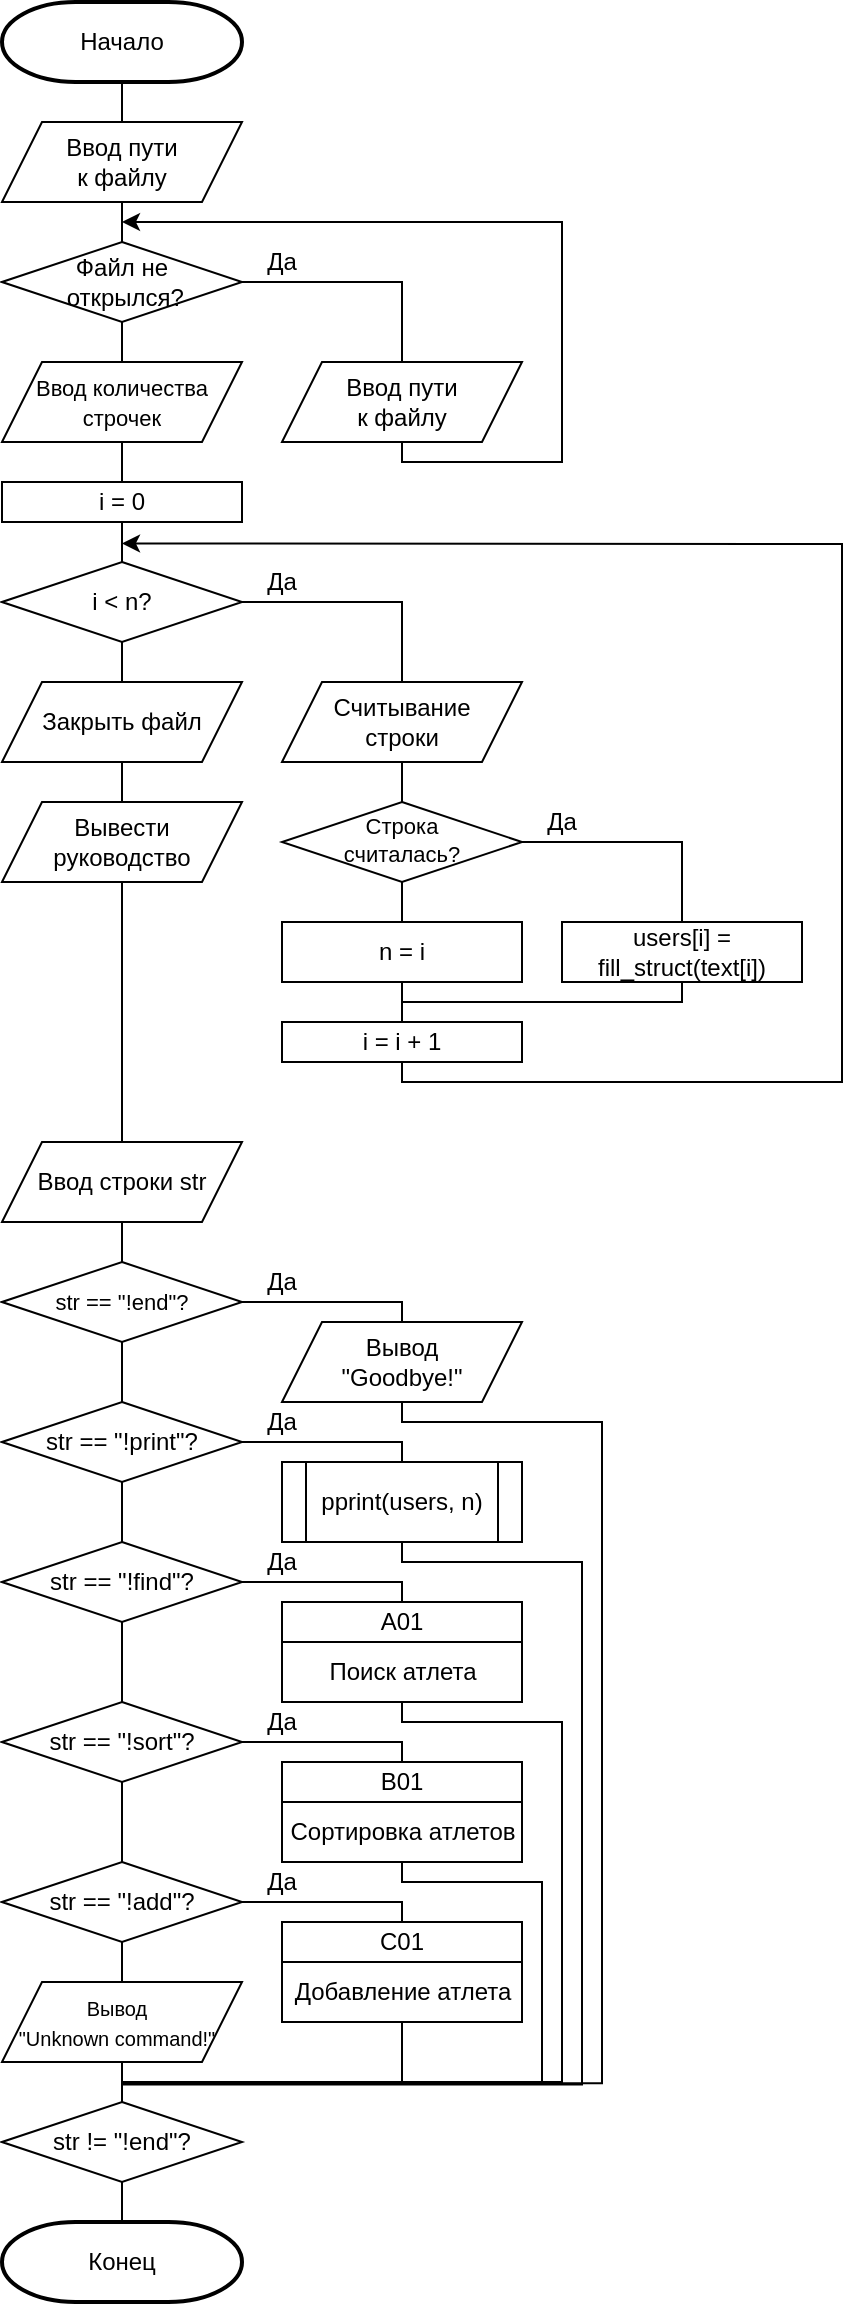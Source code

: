 <mxfile version="23.1.6" type="github" pages="2">
  <diagram name="Main" id="VdGe19wnGQsSNGawRBf9">
    <mxGraphModel dx="734" dy="429" grid="1" gridSize="10" guides="1" tooltips="1" connect="1" arrows="1" fold="1" page="1" pageScale="1" pageWidth="827" pageHeight="1169" math="0" shadow="0">
      <root>
        <mxCell id="0" />
        <mxCell id="1" parent="0" />
        <mxCell id="hU4Yd9cr8TldzQdpKQsz-1" value="Начало" style="strokeWidth=2;html=1;shape=mxgraph.flowchart.terminator;whiteSpace=wrap;" vertex="1" parent="1">
          <mxGeometry x="40" y="40" width="120" height="40" as="geometry" />
        </mxCell>
        <mxCell id="hU4Yd9cr8TldzQdpKQsz-3" value="Ввод пути&lt;br&gt;к файлу" style="shape=parallelogram;perimeter=parallelogramPerimeter;whiteSpace=wrap;html=1;fixedSize=1;" vertex="1" parent="1">
          <mxGeometry x="40" y="100" width="120" height="40" as="geometry" />
        </mxCell>
        <mxCell id="hU4Yd9cr8TldzQdpKQsz-4" value="Файл не&lt;br&gt;&amp;nbsp;открылся?" style="strokeWidth=1;html=1;shape=mxgraph.flowchart.decision;whiteSpace=wrap;" vertex="1" parent="1">
          <mxGeometry x="40" y="160" width="120" height="40" as="geometry" />
        </mxCell>
        <mxCell id="hU4Yd9cr8TldzQdpKQsz-5" value="Ввод пути&lt;br&gt;к файлу" style="shape=parallelogram;perimeter=parallelogramPerimeter;whiteSpace=wrap;html=1;fixedSize=1;" vertex="1" parent="1">
          <mxGeometry x="180" y="220" width="120" height="40" as="geometry" />
        </mxCell>
        <mxCell id="hU4Yd9cr8TldzQdpKQsz-6" value="" style="endArrow=classic;html=1;rounded=0;exitX=0.5;exitY=1;exitDx=0;exitDy=0;" edge="1" parent="1" source="hU4Yd9cr8TldzQdpKQsz-5">
          <mxGeometry width="50" height="50" relative="1" as="geometry">
            <mxPoint x="330" y="260" as="sourcePoint" />
            <mxPoint x="100" y="150" as="targetPoint" />
            <Array as="points">
              <mxPoint x="240" y="270" />
              <mxPoint x="320" y="270" />
              <mxPoint x="320" y="150" />
            </Array>
          </mxGeometry>
        </mxCell>
        <mxCell id="hU4Yd9cr8TldzQdpKQsz-7" value="" style="endArrow=none;html=1;rounded=0;entryX=0.5;entryY=1;entryDx=0;entryDy=0;entryPerimeter=0;exitX=0.5;exitY=0;exitDx=0;exitDy=0;" edge="1" parent="1" source="hU4Yd9cr8TldzQdpKQsz-3" target="hU4Yd9cr8TldzQdpKQsz-1">
          <mxGeometry width="50" height="50" relative="1" as="geometry">
            <mxPoint x="190" y="120" as="sourcePoint" />
            <mxPoint x="190" y="80" as="targetPoint" />
          </mxGeometry>
        </mxCell>
        <mxCell id="hU4Yd9cr8TldzQdpKQsz-8" value="" style="endArrow=none;html=1;rounded=0;entryX=1;entryY=0.5;entryDx=0;entryDy=0;entryPerimeter=0;exitX=0.5;exitY=0;exitDx=0;exitDy=0;" edge="1" parent="1" source="hU4Yd9cr8TldzQdpKQsz-5" target="hU4Yd9cr8TldzQdpKQsz-4">
          <mxGeometry width="50" height="50" relative="1" as="geometry">
            <mxPoint x="260" y="140" as="sourcePoint" />
            <mxPoint x="260" y="100" as="targetPoint" />
            <Array as="points">
              <mxPoint x="240" y="180" />
            </Array>
          </mxGeometry>
        </mxCell>
        <mxCell id="hU4Yd9cr8TldzQdpKQsz-9" value="" style="endArrow=none;html=1;rounded=0;entryX=0.5;entryY=1;entryDx=0;entryDy=0;exitX=0.5;exitY=0;exitDx=0;exitDy=0;exitPerimeter=0;" edge="1" parent="1" source="hU4Yd9cr8TldzQdpKQsz-4" target="hU4Yd9cr8TldzQdpKQsz-3">
          <mxGeometry width="50" height="50" relative="1" as="geometry">
            <mxPoint x="270" y="150" as="sourcePoint" />
            <mxPoint x="270" y="110" as="targetPoint" />
          </mxGeometry>
        </mxCell>
        <mxCell id="hU4Yd9cr8TldzQdpKQsz-10" value="" style="endArrow=none;html=1;rounded=0;entryX=0.5;entryY=1;entryDx=0;entryDy=0;entryPerimeter=0;exitX=0.5;exitY=0;exitDx=0;exitDy=0;" edge="1" parent="1" source="hU4Yd9cr8TldzQdpKQsz-11" target="hU4Yd9cr8TldzQdpKQsz-4">
          <mxGeometry width="50" height="50" relative="1" as="geometry">
            <mxPoint x="100" y="260" as="sourcePoint" />
            <mxPoint x="280" y="120" as="targetPoint" />
          </mxGeometry>
        </mxCell>
        <mxCell id="hU4Yd9cr8TldzQdpKQsz-11" value="&lt;font style=&quot;font-size: 11px;&quot;&gt;Ввод количества строчек&lt;/font&gt;" style="shape=parallelogram;perimeter=parallelogramPerimeter;whiteSpace=wrap;html=1;fixedSize=1;" vertex="1" parent="1">
          <mxGeometry x="40" y="220" width="120" height="40" as="geometry" />
        </mxCell>
        <mxCell id="hU4Yd9cr8TldzQdpKQsz-12" value="Да" style="text;html=1;strokeColor=none;fillColor=none;align=center;verticalAlign=middle;whiteSpace=wrap;rounded=0;" vertex="1" parent="1">
          <mxGeometry x="150" y="155" width="60" height="30" as="geometry" />
        </mxCell>
        <mxCell id="hU4Yd9cr8TldzQdpKQsz-14" value="i = 0" style="rounded=0;whiteSpace=wrap;html=1;" vertex="1" parent="1">
          <mxGeometry x="40" y="280" width="120" height="20" as="geometry" />
        </mxCell>
        <mxCell id="hU4Yd9cr8TldzQdpKQsz-15" value="i &amp;lt; n?" style="strokeWidth=1;html=1;shape=mxgraph.flowchart.decision;whiteSpace=wrap;" vertex="1" parent="1">
          <mxGeometry x="40" y="320" width="120" height="40" as="geometry" />
        </mxCell>
        <mxCell id="hU4Yd9cr8TldzQdpKQsz-16" value="&lt;p style=&quot;line-height: 110%;&quot;&gt;&lt;font style=&quot;font-size: 11px;&quot;&gt;Строка&lt;br&gt;считалась?&lt;/font&gt;&lt;/p&gt;" style="strokeWidth=1;html=1;shape=mxgraph.flowchart.decision;whiteSpace=wrap;spacingBottom=3;" vertex="1" parent="1">
          <mxGeometry x="180" y="440" width="120" height="40" as="geometry" />
        </mxCell>
        <mxCell id="hU4Yd9cr8TldzQdpKQsz-17" value="Считывание&lt;br&gt;строки" style="shape=parallelogram;perimeter=parallelogramPerimeter;whiteSpace=wrap;html=1;fixedSize=1;" vertex="1" parent="1">
          <mxGeometry x="180" y="380" width="120" height="40" as="geometry" />
        </mxCell>
        <mxCell id="hU4Yd9cr8TldzQdpKQsz-18" value="users[i] = fill_struct(text[i])" style="rounded=0;whiteSpace=wrap;html=1;" vertex="1" parent="1">
          <mxGeometry x="320" y="500" width="120" height="30" as="geometry" />
        </mxCell>
        <mxCell id="hU4Yd9cr8TldzQdpKQsz-19" value="n = i" style="rounded=0;whiteSpace=wrap;html=1;" vertex="1" parent="1">
          <mxGeometry x="180" y="500" width="120" height="30" as="geometry" />
        </mxCell>
        <mxCell id="hU4Yd9cr8TldzQdpKQsz-20" value="" style="endArrow=none;html=1;rounded=0;entryX=0.5;entryY=1;entryDx=0;entryDy=0;exitX=0.5;exitY=0;exitDx=0;exitDy=0;" edge="1" parent="1" source="hU4Yd9cr8TldzQdpKQsz-14" target="hU4Yd9cr8TldzQdpKQsz-11">
          <mxGeometry width="50" height="50" relative="1" as="geometry">
            <mxPoint x="170" y="380" as="sourcePoint" />
            <mxPoint x="170" y="340" as="targetPoint" />
          </mxGeometry>
        </mxCell>
        <mxCell id="hU4Yd9cr8TldzQdpKQsz-21" value="" style="endArrow=none;html=1;rounded=0;entryX=0.5;entryY=1;entryDx=0;entryDy=0;exitX=0.5;exitY=0;exitDx=0;exitDy=0;exitPerimeter=0;" edge="1" parent="1" source="hU4Yd9cr8TldzQdpKQsz-15" target="hU4Yd9cr8TldzQdpKQsz-14">
          <mxGeometry width="50" height="50" relative="1" as="geometry">
            <mxPoint x="160" y="350" as="sourcePoint" />
            <mxPoint x="160" y="310" as="targetPoint" />
          </mxGeometry>
        </mxCell>
        <mxCell id="hU4Yd9cr8TldzQdpKQsz-22" value="" style="endArrow=none;html=1;rounded=0;entryX=1;entryY=0.5;entryDx=0;entryDy=0;entryPerimeter=0;exitX=0.5;exitY=0;exitDx=0;exitDy=0;" edge="1" parent="1" source="hU4Yd9cr8TldzQdpKQsz-17" target="hU4Yd9cr8TldzQdpKQsz-15">
          <mxGeometry width="50" height="50" relative="1" as="geometry">
            <mxPoint x="220" y="360" as="sourcePoint" />
            <mxPoint x="220" y="320" as="targetPoint" />
            <Array as="points">
              <mxPoint x="240" y="340" />
            </Array>
          </mxGeometry>
        </mxCell>
        <mxCell id="hU4Yd9cr8TldzQdpKQsz-23" value="" style="endArrow=none;html=1;rounded=0;entryX=0.5;entryY=1;entryDx=0;entryDy=0;exitX=0.5;exitY=0;exitDx=0;exitDy=0;exitPerimeter=0;" edge="1" parent="1" source="hU4Yd9cr8TldzQdpKQsz-16" target="hU4Yd9cr8TldzQdpKQsz-17">
          <mxGeometry width="50" height="50" relative="1" as="geometry">
            <mxPoint x="350" y="430" as="sourcePoint" />
            <mxPoint x="350" y="390" as="targetPoint" />
          </mxGeometry>
        </mxCell>
        <mxCell id="hU4Yd9cr8TldzQdpKQsz-24" value="" style="endArrow=none;html=1;rounded=0;entryX=1;entryY=0.5;entryDx=0;entryDy=0;entryPerimeter=0;exitX=0.5;exitY=0;exitDx=0;exitDy=0;" edge="1" parent="1" source="hU4Yd9cr8TldzQdpKQsz-18" target="hU4Yd9cr8TldzQdpKQsz-16">
          <mxGeometry width="50" height="50" relative="1" as="geometry">
            <mxPoint x="370" y="480" as="sourcePoint" />
            <mxPoint x="370" y="440" as="targetPoint" />
            <Array as="points">
              <mxPoint x="380" y="460" />
            </Array>
          </mxGeometry>
        </mxCell>
        <mxCell id="hU4Yd9cr8TldzQdpKQsz-25" value="" style="endArrow=none;html=1;rounded=0;entryX=0.5;entryY=1;entryDx=0;entryDy=0;entryPerimeter=0;exitX=0.5;exitY=0;exitDx=0;exitDy=0;" edge="1" parent="1" source="hU4Yd9cr8TldzQdpKQsz-19" target="hU4Yd9cr8TldzQdpKQsz-16">
          <mxGeometry width="50" height="50" relative="1" as="geometry">
            <mxPoint x="310" y="520" as="sourcePoint" />
            <mxPoint x="310" y="480" as="targetPoint" />
          </mxGeometry>
        </mxCell>
        <mxCell id="hU4Yd9cr8TldzQdpKQsz-26" value="" style="endArrow=none;html=1;rounded=0;entryX=0.5;entryY=1;entryDx=0;entryDy=0;exitX=0.5;exitY=0;exitDx=0;exitDy=0;" edge="1" parent="1" source="hU4Yd9cr8TldzQdpKQsz-27" target="hU4Yd9cr8TldzQdpKQsz-19">
          <mxGeometry width="50" height="50" relative="1" as="geometry">
            <mxPoint x="300" y="530" as="sourcePoint" />
            <mxPoint x="230" y="530" as="targetPoint" />
          </mxGeometry>
        </mxCell>
        <mxCell id="hU4Yd9cr8TldzQdpKQsz-27" value="i = i + 1" style="rounded=0;whiteSpace=wrap;html=1;" vertex="1" parent="1">
          <mxGeometry x="180" y="550" width="120" height="20" as="geometry" />
        </mxCell>
        <mxCell id="hU4Yd9cr8TldzQdpKQsz-28" value="" style="endArrow=none;html=1;rounded=0;entryX=0.5;entryY=1;entryDx=0;entryDy=0;" edge="1" parent="1" target="hU4Yd9cr8TldzQdpKQsz-18">
          <mxGeometry width="50" height="50" relative="1" as="geometry">
            <mxPoint x="240" y="540" as="sourcePoint" />
            <mxPoint x="330" y="550" as="targetPoint" />
            <Array as="points">
              <mxPoint x="380" y="540" />
            </Array>
          </mxGeometry>
        </mxCell>
        <mxCell id="hU4Yd9cr8TldzQdpKQsz-29" value="Да" style="text;html=1;strokeColor=none;fillColor=none;align=center;verticalAlign=middle;whiteSpace=wrap;rounded=0;" vertex="1" parent="1">
          <mxGeometry x="150" y="315" width="60" height="30" as="geometry" />
        </mxCell>
        <mxCell id="hU4Yd9cr8TldzQdpKQsz-30" value="Да" style="text;html=1;strokeColor=none;fillColor=none;align=center;verticalAlign=middle;whiteSpace=wrap;rounded=0;" vertex="1" parent="1">
          <mxGeometry x="290" y="435" width="60" height="30" as="geometry" />
        </mxCell>
        <mxCell id="hU4Yd9cr8TldzQdpKQsz-31" value="" style="endArrow=classic;html=1;rounded=0;exitX=0.5;exitY=1;exitDx=0;exitDy=0;" edge="1" parent="1" source="hU4Yd9cr8TldzQdpKQsz-27">
          <mxGeometry width="50" height="50" relative="1" as="geometry">
            <mxPoint x="210" y="660" as="sourcePoint" />
            <mxPoint x="100" y="310.69" as="targetPoint" />
            <Array as="points">
              <mxPoint x="240" y="580" />
              <mxPoint x="460" y="580" />
              <mxPoint x="460" y="311" />
            </Array>
          </mxGeometry>
        </mxCell>
        <mxCell id="hU4Yd9cr8TldzQdpKQsz-32" value="Закрыть файл" style="shape=parallelogram;perimeter=parallelogramPerimeter;whiteSpace=wrap;html=1;fixedSize=1;" vertex="1" parent="1">
          <mxGeometry x="40" y="380" width="120" height="40" as="geometry" />
        </mxCell>
        <mxCell id="hU4Yd9cr8TldzQdpKQsz-33" value="Вывести&lt;br&gt;руководство" style="shape=parallelogram;perimeter=parallelogramPerimeter;whiteSpace=wrap;html=1;fixedSize=1;" vertex="1" parent="1">
          <mxGeometry x="40" y="440" width="120" height="40" as="geometry" />
        </mxCell>
        <mxCell id="hU4Yd9cr8TldzQdpKQsz-34" value="Ввод строки str" style="shape=parallelogram;perimeter=parallelogramPerimeter;whiteSpace=wrap;html=1;fixedSize=1;" vertex="1" parent="1">
          <mxGeometry x="40" y="610" width="120" height="40" as="geometry" />
        </mxCell>
        <mxCell id="hU4Yd9cr8TldzQdpKQsz-35" value="" style="endArrow=none;html=1;rounded=0;entryX=0.5;entryY=1;entryDx=0;entryDy=0;exitX=0.5;exitY=0;exitDx=0;exitDy=0;" edge="1" parent="1" source="hU4Yd9cr8TldzQdpKQsz-34" target="hU4Yd9cr8TldzQdpKQsz-33">
          <mxGeometry width="50" height="50" relative="1" as="geometry">
            <mxPoint x="120" y="560" as="sourcePoint" />
            <mxPoint x="120" y="520" as="targetPoint" />
          </mxGeometry>
        </mxCell>
        <mxCell id="hU4Yd9cr8TldzQdpKQsz-36" value="" style="endArrow=none;html=1;rounded=0;entryX=0.5;entryY=1;entryDx=0;entryDy=0;exitX=0.5;exitY=0;exitDx=0;exitDy=0;" edge="1" parent="1" source="hU4Yd9cr8TldzQdpKQsz-33" target="hU4Yd9cr8TldzQdpKQsz-32">
          <mxGeometry width="50" height="50" relative="1" as="geometry">
            <mxPoint x="10" y="500" as="sourcePoint" />
            <mxPoint x="10" y="460" as="targetPoint" />
          </mxGeometry>
        </mxCell>
        <mxCell id="hU4Yd9cr8TldzQdpKQsz-37" value="" style="endArrow=none;html=1;rounded=0;entryX=0.5;entryY=1;entryDx=0;entryDy=0;entryPerimeter=0;exitX=0.5;exitY=0;exitDx=0;exitDy=0;" edge="1" parent="1" source="hU4Yd9cr8TldzQdpKQsz-32" target="hU4Yd9cr8TldzQdpKQsz-15">
          <mxGeometry width="50" height="50" relative="1" as="geometry">
            <mxPoint x="30" y="410" as="sourcePoint" />
            <mxPoint x="30" y="370" as="targetPoint" />
          </mxGeometry>
        </mxCell>
        <mxCell id="hU4Yd9cr8TldzQdpKQsz-38" value="&lt;font style=&quot;font-size: 11px;&quot;&gt;str == &quot;!end&quot;?&lt;/font&gt;" style="strokeWidth=1;html=1;shape=mxgraph.flowchart.decision;whiteSpace=wrap;" vertex="1" parent="1">
          <mxGeometry x="40" y="670" width="120" height="40" as="geometry" />
        </mxCell>
        <mxCell id="hU4Yd9cr8TldzQdpKQsz-39" value="str == &quot;!print&quot;?" style="strokeWidth=1;html=1;shape=mxgraph.flowchart.decision;whiteSpace=wrap;" vertex="1" parent="1">
          <mxGeometry x="40" y="740" width="120" height="40" as="geometry" />
        </mxCell>
        <mxCell id="hU4Yd9cr8TldzQdpKQsz-40" value="str == &quot;!sort&quot;?" style="strokeWidth=1;html=1;shape=mxgraph.flowchart.decision;whiteSpace=wrap;" vertex="1" parent="1">
          <mxGeometry x="40" y="890" width="120" height="40" as="geometry" />
        </mxCell>
        <mxCell id="hU4Yd9cr8TldzQdpKQsz-41" value="str == &quot;!find&quot;?" style="strokeWidth=1;html=1;shape=mxgraph.flowchart.decision;whiteSpace=wrap;" vertex="1" parent="1">
          <mxGeometry x="40" y="810" width="120" height="40" as="geometry" />
        </mxCell>
        <mxCell id="hU4Yd9cr8TldzQdpKQsz-42" value="str == &quot;!add&quot;?" style="strokeWidth=1;html=1;shape=mxgraph.flowchart.decision;whiteSpace=wrap;" vertex="1" parent="1">
          <mxGeometry x="40" y="970" width="120" height="40" as="geometry" />
        </mxCell>
        <mxCell id="hU4Yd9cr8TldzQdpKQsz-83" value="" style="edgeStyle=orthogonalEdgeStyle;rounded=0;orthogonalLoop=1;jettySize=auto;html=1;endArrow=none;endFill=0;" edge="1" parent="1" source="hU4Yd9cr8TldzQdpKQsz-43">
          <mxGeometry relative="1" as="geometry">
            <mxPoint x="100" y="1080.645" as="targetPoint" />
            <Array as="points">
              <mxPoint x="240" y="750" />
              <mxPoint x="340" y="750" />
              <mxPoint x="340" y="1081" />
            </Array>
          </mxGeometry>
        </mxCell>
        <mxCell id="hU4Yd9cr8TldzQdpKQsz-43" value="Вывод&lt;br&gt;&quot;Goodbye!&quot;" style="shape=parallelogram;perimeter=parallelogramPerimeter;whiteSpace=wrap;html=1;fixedSize=1;" vertex="1" parent="1">
          <mxGeometry x="180" y="700" width="120" height="40" as="geometry" />
        </mxCell>
        <mxCell id="hU4Yd9cr8TldzQdpKQsz-44" value="&lt;font style=&quot;font-size: 10px;&quot;&gt;Вывод&lt;br&gt;&quot;Unknown command!&quot;&lt;/font&gt;" style="shape=parallelogram;perimeter=parallelogramPerimeter;whiteSpace=wrap;html=1;fixedSize=1;spacingRight=5;" vertex="1" parent="1">
          <mxGeometry x="40" y="1030" width="120" height="40" as="geometry" />
        </mxCell>
        <mxCell id="hU4Yd9cr8TldzQdpKQsz-45" value="str != &quot;!end&quot;?" style="strokeWidth=1;html=1;shape=mxgraph.flowchart.decision;whiteSpace=wrap;" vertex="1" parent="1">
          <mxGeometry x="40" y="1090" width="120" height="40" as="geometry" />
        </mxCell>
        <mxCell id="hU4Yd9cr8TldzQdpKQsz-46" value="Конец" style="strokeWidth=2;html=1;shape=mxgraph.flowchart.terminator;whiteSpace=wrap;" vertex="1" parent="1">
          <mxGeometry x="40" y="1150" width="120" height="40" as="geometry" />
        </mxCell>
        <mxCell id="hU4Yd9cr8TldzQdpKQsz-82" value="" style="edgeStyle=orthogonalEdgeStyle;rounded=0;orthogonalLoop=1;jettySize=auto;html=1;endArrow=none;endFill=0;" edge="1" parent="1" source="hU4Yd9cr8TldzQdpKQsz-48">
          <mxGeometry relative="1" as="geometry">
            <mxPoint x="100" y="1081.29" as="targetPoint" />
            <Array as="points">
              <mxPoint x="240" y="820" />
              <mxPoint x="330" y="820" />
              <mxPoint x="330" y="1081" />
            </Array>
          </mxGeometry>
        </mxCell>
        <mxCell id="hU4Yd9cr8TldzQdpKQsz-48" value="pprint(users, n)" style="shape=process;whiteSpace=wrap;html=1;backgroundOutline=1;" vertex="1" parent="1">
          <mxGeometry x="180" y="770" width="120" height="40" as="geometry" />
        </mxCell>
        <mxCell id="hU4Yd9cr8TldzQdpKQsz-81" style="edgeStyle=orthogonalEdgeStyle;rounded=0;orthogonalLoop=1;jettySize=auto;html=1;endArrow=none;endFill=0;" edge="1" parent="1" source="hU4Yd9cr8TldzQdpKQsz-49">
          <mxGeometry relative="1" as="geometry">
            <mxPoint x="100" y="1080" as="targetPoint" />
            <Array as="points">
              <mxPoint x="240" y="900" />
              <mxPoint x="320" y="900" />
              <mxPoint x="320" y="1080" />
            </Array>
          </mxGeometry>
        </mxCell>
        <mxCell id="hU4Yd9cr8TldzQdpKQsz-49" value="A01" style="swimlane;fontStyle=0;childLayout=stackLayout;horizontal=1;startSize=20;horizontalStack=0;resizeParent=1;resizeParentMax=0;resizeLast=0;collapsible=1;marginBottom=0;whiteSpace=wrap;html=1;" vertex="1" parent="1">
          <mxGeometry x="180" y="840" width="120" height="50" as="geometry" />
        </mxCell>
        <mxCell id="hU4Yd9cr8TldzQdpKQsz-50" value="Поиск атлета" style="text;html=1;align=center;verticalAlign=middle;resizable=0;points=[];autosize=1;strokeColor=none;fillColor=none;" vertex="1" parent="hU4Yd9cr8TldzQdpKQsz-49">
          <mxGeometry y="20" width="120" height="30" as="geometry" />
        </mxCell>
        <mxCell id="hU4Yd9cr8TldzQdpKQsz-71" style="edgeStyle=orthogonalEdgeStyle;rounded=0;orthogonalLoop=1;jettySize=auto;html=1;endArrow=none;endFill=0;" edge="1" parent="1" source="hU4Yd9cr8TldzQdpKQsz-51">
          <mxGeometry relative="1" as="geometry">
            <mxPoint x="100" y="1080" as="targetPoint" />
            <Array as="points">
              <mxPoint x="240" y="980" />
              <mxPoint x="310" y="980" />
              <mxPoint x="310" y="1080" />
            </Array>
          </mxGeometry>
        </mxCell>
        <mxCell id="hU4Yd9cr8TldzQdpKQsz-51" value="B01" style="swimlane;fontStyle=0;childLayout=stackLayout;horizontal=1;startSize=20;horizontalStack=0;resizeParent=1;resizeParentMax=0;resizeLast=0;collapsible=1;marginBottom=0;whiteSpace=wrap;html=1;" vertex="1" parent="1">
          <mxGeometry x="180" y="920" width="120" height="50" as="geometry" />
        </mxCell>
        <mxCell id="hU4Yd9cr8TldzQdpKQsz-52" value="Сортировка атлетов" style="text;html=1;align=center;verticalAlign=middle;resizable=0;points=[];autosize=1;strokeColor=none;fillColor=none;" vertex="1" parent="hU4Yd9cr8TldzQdpKQsz-51">
          <mxGeometry y="20" width="120" height="30" as="geometry" />
        </mxCell>
        <mxCell id="hU4Yd9cr8TldzQdpKQsz-70" style="edgeStyle=orthogonalEdgeStyle;rounded=0;orthogonalLoop=1;jettySize=auto;html=1;endArrow=none;endFill=0;" edge="1" parent="1" source="hU4Yd9cr8TldzQdpKQsz-55">
          <mxGeometry relative="1" as="geometry">
            <mxPoint x="100" y="1080" as="targetPoint" />
            <Array as="points">
              <mxPoint x="240" y="1080" />
            </Array>
          </mxGeometry>
        </mxCell>
        <mxCell id="hU4Yd9cr8TldzQdpKQsz-55" value="C01" style="swimlane;fontStyle=0;childLayout=stackLayout;horizontal=1;startSize=20;horizontalStack=0;resizeParent=1;resizeParentMax=0;resizeLast=0;collapsible=1;marginBottom=0;whiteSpace=wrap;html=1;" vertex="1" parent="1">
          <mxGeometry x="180" y="1000" width="120" height="50" as="geometry" />
        </mxCell>
        <mxCell id="hU4Yd9cr8TldzQdpKQsz-56" value="Добавление атлета" style="text;html=1;align=center;verticalAlign=middle;resizable=0;points=[];autosize=1;strokeColor=none;fillColor=none;" vertex="1" parent="hU4Yd9cr8TldzQdpKQsz-55">
          <mxGeometry y="20" width="120" height="30" as="geometry" />
        </mxCell>
        <mxCell id="hU4Yd9cr8TldzQdpKQsz-57" value="" style="endArrow=none;html=1;rounded=0;entryX=0.5;entryY=1;entryDx=0;entryDy=0;exitX=0.5;exitY=0;exitDx=0;exitDy=0;exitPerimeter=0;" edge="1" parent="1" source="hU4Yd9cr8TldzQdpKQsz-45" target="hU4Yd9cr8TldzQdpKQsz-44">
          <mxGeometry width="50" height="50" relative="1" as="geometry">
            <mxPoint x="200" y="1130" as="sourcePoint" />
            <mxPoint x="200" y="1090" as="targetPoint" />
          </mxGeometry>
        </mxCell>
        <mxCell id="hU4Yd9cr8TldzQdpKQsz-58" value="" style="endArrow=none;html=1;rounded=0;entryX=0.5;entryY=1;entryDx=0;entryDy=0;entryPerimeter=0;exitX=0.5;exitY=0;exitDx=0;exitDy=0;exitPerimeter=0;" edge="1" parent="1" source="hU4Yd9cr8TldzQdpKQsz-46" target="hU4Yd9cr8TldzQdpKQsz-45">
          <mxGeometry width="50" height="50" relative="1" as="geometry">
            <mxPoint x="190" y="1180" as="sourcePoint" />
            <mxPoint x="190" y="1140" as="targetPoint" />
          </mxGeometry>
        </mxCell>
        <mxCell id="hU4Yd9cr8TldzQdpKQsz-59" value="" style="endArrow=none;html=1;rounded=0;entryX=0.5;entryY=1;entryDx=0;entryDy=0;entryPerimeter=0;exitX=0.5;exitY=0;exitDx=0;exitDy=0;" edge="1" parent="1" source="hU4Yd9cr8TldzQdpKQsz-44" target="hU4Yd9cr8TldzQdpKQsz-42">
          <mxGeometry width="50" height="50" relative="1" as="geometry">
            <mxPoint x="10" y="1040" as="sourcePoint" />
            <mxPoint x="10" y="1000" as="targetPoint" />
          </mxGeometry>
        </mxCell>
        <mxCell id="hU4Yd9cr8TldzQdpKQsz-60" value="" style="endArrow=none;html=1;rounded=0;entryX=0.5;entryY=1;entryDx=0;entryDy=0;entryPerimeter=0;exitX=0.5;exitY=0;exitDx=0;exitDy=0;exitPerimeter=0;" edge="1" parent="1" source="hU4Yd9cr8TldzQdpKQsz-42" target="hU4Yd9cr8TldzQdpKQsz-40">
          <mxGeometry width="50" height="50" relative="1" as="geometry">
            <mxPoint x="50" y="990" as="sourcePoint" />
            <mxPoint x="50" y="950" as="targetPoint" />
          </mxGeometry>
        </mxCell>
        <mxCell id="hU4Yd9cr8TldzQdpKQsz-61" value="" style="endArrow=none;html=1;rounded=0;entryX=0.5;entryY=1;entryDx=0;entryDy=0;exitX=0.5;exitY=0;exitDx=0;exitDy=0;exitPerimeter=0;" edge="1" parent="1" source="hU4Yd9cr8TldzQdpKQsz-38" target="hU4Yd9cr8TldzQdpKQsz-34">
          <mxGeometry width="50" height="50" relative="1" as="geometry">
            <mxPoint x="40" y="690" as="sourcePoint" />
            <mxPoint x="40" y="650" as="targetPoint" />
          </mxGeometry>
        </mxCell>
        <mxCell id="hU4Yd9cr8TldzQdpKQsz-63" value="" style="endArrow=none;html=1;rounded=0;entryX=1;entryY=0.5;entryDx=0;entryDy=0;entryPerimeter=0;exitX=0.5;exitY=0;exitDx=0;exitDy=0;" edge="1" parent="1" source="hU4Yd9cr8TldzQdpKQsz-43" target="hU4Yd9cr8TldzQdpKQsz-38">
          <mxGeometry width="50" height="50" relative="1" as="geometry">
            <mxPoint x="170" y="690" as="sourcePoint" />
            <mxPoint x="170" y="650" as="targetPoint" />
            <Array as="points">
              <mxPoint x="240" y="690" />
            </Array>
          </mxGeometry>
        </mxCell>
        <mxCell id="hU4Yd9cr8TldzQdpKQsz-64" value="" style="endArrow=none;html=1;rounded=0;entryX=1;entryY=0.5;entryDx=0;entryDy=0;entryPerimeter=0;exitX=0.5;exitY=0;exitDx=0;exitDy=0;" edge="1" parent="1" source="hU4Yd9cr8TldzQdpKQsz-48" target="hU4Yd9cr8TldzQdpKQsz-39">
          <mxGeometry width="50" height="50" relative="1" as="geometry">
            <mxPoint x="140" y="830" as="sourcePoint" />
            <mxPoint x="140" y="790" as="targetPoint" />
            <Array as="points">
              <mxPoint x="240" y="760" />
            </Array>
          </mxGeometry>
        </mxCell>
        <mxCell id="hU4Yd9cr8TldzQdpKQsz-65" value="" style="endArrow=none;html=1;rounded=0;entryX=1;entryY=0.5;entryDx=0;entryDy=0;entryPerimeter=0;exitX=0.5;exitY=0;exitDx=0;exitDy=0;" edge="1" parent="1" source="hU4Yd9cr8TldzQdpKQsz-49" target="hU4Yd9cr8TldzQdpKQsz-41">
          <mxGeometry width="50" height="50" relative="1" as="geometry">
            <mxPoint x="150" y="890" as="sourcePoint" />
            <mxPoint x="150" y="850" as="targetPoint" />
            <Array as="points">
              <mxPoint x="240" y="830" />
            </Array>
          </mxGeometry>
        </mxCell>
        <mxCell id="hU4Yd9cr8TldzQdpKQsz-66" value="" style="endArrow=none;html=1;rounded=0;entryX=1;entryY=0.5;entryDx=0;entryDy=0;entryPerimeter=0;exitX=0.5;exitY=0;exitDx=0;exitDy=0;" edge="1" parent="1" source="hU4Yd9cr8TldzQdpKQsz-51" target="hU4Yd9cr8TldzQdpKQsz-40">
          <mxGeometry width="50" height="50" relative="1" as="geometry">
            <mxPoint x="140" y="980" as="sourcePoint" />
            <mxPoint x="140" y="940" as="targetPoint" />
            <Array as="points">
              <mxPoint x="240" y="910" />
            </Array>
          </mxGeometry>
        </mxCell>
        <mxCell id="hU4Yd9cr8TldzQdpKQsz-67" value="" style="endArrow=none;html=1;rounded=0;entryX=1;entryY=0.5;entryDx=0;entryDy=0;entryPerimeter=0;exitX=0.5;exitY=0;exitDx=0;exitDy=0;" edge="1" parent="1" source="hU4Yd9cr8TldzQdpKQsz-55" target="hU4Yd9cr8TldzQdpKQsz-42">
          <mxGeometry width="50" height="50" relative="1" as="geometry">
            <mxPoint x="150" y="1000" as="sourcePoint" />
            <mxPoint x="150" y="960" as="targetPoint" />
            <Array as="points">
              <mxPoint x="240" y="990" />
            </Array>
          </mxGeometry>
        </mxCell>
        <mxCell id="hU4Yd9cr8TldzQdpKQsz-73" value="Да" style="text;html=1;strokeColor=none;fillColor=none;align=center;verticalAlign=middle;whiteSpace=wrap;rounded=0;" vertex="1" parent="1">
          <mxGeometry x="150" y="965" width="60" height="30" as="geometry" />
        </mxCell>
        <mxCell id="hU4Yd9cr8TldzQdpKQsz-74" value="Да" style="text;html=1;strokeColor=none;fillColor=none;align=center;verticalAlign=middle;whiteSpace=wrap;rounded=0;" vertex="1" parent="1">
          <mxGeometry x="150" y="665" width="60" height="30" as="geometry" />
        </mxCell>
        <mxCell id="hU4Yd9cr8TldzQdpKQsz-75" value="Да" style="text;html=1;strokeColor=none;fillColor=none;align=center;verticalAlign=middle;whiteSpace=wrap;rounded=0;" vertex="1" parent="1">
          <mxGeometry x="150" y="735" width="60" height="30" as="geometry" />
        </mxCell>
        <mxCell id="hU4Yd9cr8TldzQdpKQsz-76" value="Да" style="text;html=1;strokeColor=none;fillColor=none;align=center;verticalAlign=middle;whiteSpace=wrap;rounded=0;" vertex="1" parent="1">
          <mxGeometry x="150" y="805" width="60" height="30" as="geometry" />
        </mxCell>
        <mxCell id="hU4Yd9cr8TldzQdpKQsz-77" value="Да" style="text;html=1;strokeColor=none;fillColor=none;align=center;verticalAlign=middle;whiteSpace=wrap;rounded=0;" vertex="1" parent="1">
          <mxGeometry x="150" y="885" width="60" height="30" as="geometry" />
        </mxCell>
        <mxCell id="hU4Yd9cr8TldzQdpKQsz-78" value="" style="endArrow=none;html=1;rounded=0;entryX=0.5;entryY=1;entryDx=0;entryDy=0;entryPerimeter=0;exitX=0.5;exitY=0;exitDx=0;exitDy=0;exitPerimeter=0;" edge="1" parent="1" source="hU4Yd9cr8TldzQdpKQsz-40" target="hU4Yd9cr8TldzQdpKQsz-41">
          <mxGeometry width="50" height="50" relative="1" as="geometry">
            <mxPoint x="70" y="900" as="sourcePoint" />
            <mxPoint x="70" y="860" as="targetPoint" />
          </mxGeometry>
        </mxCell>
        <mxCell id="hU4Yd9cr8TldzQdpKQsz-79" value="" style="endArrow=none;html=1;rounded=0;entryX=0.5;entryY=1;entryDx=0;entryDy=0;entryPerimeter=0;exitX=0.5;exitY=0;exitDx=0;exitDy=0;exitPerimeter=0;" edge="1" parent="1" source="hU4Yd9cr8TldzQdpKQsz-41" target="hU4Yd9cr8TldzQdpKQsz-39">
          <mxGeometry width="50" height="50" relative="1" as="geometry">
            <mxPoint x="60" y="830" as="sourcePoint" />
            <mxPoint x="60" y="790" as="targetPoint" />
          </mxGeometry>
        </mxCell>
        <mxCell id="hU4Yd9cr8TldzQdpKQsz-80" value="" style="endArrow=none;html=1;rounded=0;entryX=0.5;entryY=1;entryDx=0;entryDy=0;entryPerimeter=0;exitX=0.5;exitY=0;exitDx=0;exitDy=0;exitPerimeter=0;" edge="1" parent="1" source="hU4Yd9cr8TldzQdpKQsz-39" target="hU4Yd9cr8TldzQdpKQsz-38">
          <mxGeometry width="50" height="50" relative="1" as="geometry">
            <mxPoint x="100" y="760" as="sourcePoint" />
            <mxPoint x="100" y="720" as="targetPoint" />
          </mxGeometry>
        </mxCell>
      </root>
    </mxGraphModel>
  </diagram>
  <diagram id="aarv6W6-iYM2IvY7YOS8" name="Структура вызова">
    <mxGraphModel dx="954" dy="558" grid="1" gridSize="10" guides="1" tooltips="1" connect="1" arrows="1" fold="1" page="1" pageScale="1" pageWidth="827" pageHeight="1169" math="0" shadow="0">
      <root>
        <mxCell id="0" />
        <mxCell id="1" parent="0" />
        <mxCell id="VejUSg0KCg_n6nbvi-4N-1" value="main()" style="rounded=1;whiteSpace=wrap;html=1;" vertex="1" parent="1">
          <mxGeometry x="350" y="40" width="100" height="40" as="geometry" />
        </mxCell>
        <mxCell id="VejUSg0KCg_n6nbvi-4N-2" value="fill_struct()" style="rounded=1;whiteSpace=wrap;html=1;" vertex="1" parent="1">
          <mxGeometry x="110" y="120" width="100" height="40" as="geometry" />
        </mxCell>
        <mxCell id="VejUSg0KCg_n6nbvi-4N-4" value="pprint()" style="rounded=1;whiteSpace=wrap;html=1;" vertex="1" parent="1">
          <mxGeometry x="470" y="120" width="100" height="40" as="geometry" />
        </mxCell>
        <mxCell id="VejUSg0KCg_n6nbvi-4N-8" value="from_str_to_int_mas()" style="rounded=1;whiteSpace=wrap;html=1;fontSize=10;" vertex="1" parent="1">
          <mxGeometry x="230" y="120" width="100" height="40" as="geometry" />
        </mxCell>
        <mxCell id="VejUSg0KCg_n6nbvi-4N-9" value="from_str_to_int()" style="rounded=1;whiteSpace=wrap;html=1;" vertex="1" parent="1">
          <mxGeometry x="170" y="200" width="100" height="40" as="geometry" />
        </mxCell>
        <mxCell id="VejUSg0KCg_n6nbvi-4N-10" value="from_str_to_float()" style="rounded=1;whiteSpace=wrap;html=1;fontSize=11;" vertex="1" parent="1">
          <mxGeometry x="50" y="200" width="100" height="40" as="geometry" />
        </mxCell>
        <mxCell id="VejUSg0KCg_n6nbvi-4N-17" value="my_swap()" style="rounded=1;whiteSpace=wrap;html=1;" vertex="1" parent="1">
          <mxGeometry x="290" y="200" width="100" height="40" as="geometry" />
        </mxCell>
        <mxCell id="VejUSg0KCg_n6nbvi-4N-18" value="print_line()" style="rounded=1;whiteSpace=wrap;html=1;" vertex="1" parent="1">
          <mxGeometry x="410" y="200" width="100" height="40" as="geometry" />
        </mxCell>
        <mxCell id="VejUSg0KCg_n6nbvi-4N-19" value="print_user()" style="rounded=1;whiteSpace=wrap;html=1;" vertex="1" parent="1">
          <mxGeometry x="530" y="200" width="100" height="40" as="geometry" />
        </mxCell>
        <mxCell id="VejUSg0KCg_n6nbvi-4N-20" value="sort_users()" style="rounded=1;whiteSpace=wrap;html=1;" vertex="1" parent="1">
          <mxGeometry x="350" y="120" width="100" height="40" as="geometry" />
        </mxCell>
        <mxCell id="VejUSg0KCg_n6nbvi-4N-21" value="m_strlwr()" style="rounded=1;whiteSpace=wrap;html=1;" vertex="1" parent="1">
          <mxGeometry x="650" y="200" width="100" height="40" as="geometry" />
        </mxCell>
        <mxCell id="VejUSg0KCg_n6nbvi-4N-22" value="find_users()" style="rounded=1;whiteSpace=wrap;html=1;" vertex="1" parent="1">
          <mxGeometry x="590" y="120" width="100" height="40" as="geometry" />
        </mxCell>
        <mxCell id="VejUSg0KCg_n6nbvi-4N-23" value="" style="endArrow=classic;html=1;rounded=0;exitX=0.5;exitY=1;exitDx=0;exitDy=0;entryX=0.5;entryY=0;entryDx=0;entryDy=0;" edge="1" parent="1" source="VejUSg0KCg_n6nbvi-4N-1" target="VejUSg0KCg_n6nbvi-4N-2">
          <mxGeometry width="50" height="50" relative="1" as="geometry">
            <mxPoint x="270" y="180" as="sourcePoint" />
            <mxPoint x="320" y="130" as="targetPoint" />
          </mxGeometry>
        </mxCell>
        <mxCell id="VejUSg0KCg_n6nbvi-4N-24" value="" style="endArrow=classic;html=1;rounded=0;entryX=0.5;entryY=0;entryDx=0;entryDy=0;exitX=0.5;exitY=1;exitDx=0;exitDy=0;" edge="1" parent="1" source="VejUSg0KCg_n6nbvi-4N-1" target="VejUSg0KCg_n6nbvi-4N-8">
          <mxGeometry width="50" height="50" relative="1" as="geometry">
            <mxPoint x="420" y="200" as="sourcePoint" />
            <mxPoint x="470" y="150" as="targetPoint" />
          </mxGeometry>
        </mxCell>
        <mxCell id="VejUSg0KCg_n6nbvi-4N-25" value="" style="endArrow=classic;html=1;rounded=0;exitX=0.5;exitY=1;exitDx=0;exitDy=0;entryX=0.5;entryY=0;entryDx=0;entryDy=0;" edge="1" parent="1" source="VejUSg0KCg_n6nbvi-4N-2" target="VejUSg0KCg_n6nbvi-4N-9">
          <mxGeometry width="50" height="50" relative="1" as="geometry">
            <mxPoint x="90" y="250" as="sourcePoint" />
            <mxPoint x="140" y="200" as="targetPoint" />
          </mxGeometry>
        </mxCell>
        <mxCell id="VejUSg0KCg_n6nbvi-4N-26" value="" style="endArrow=classic;html=1;rounded=0;entryX=0.5;entryY=0;entryDx=0;entryDy=0;exitX=0.5;exitY=1;exitDx=0;exitDy=0;" edge="1" parent="1" source="VejUSg0KCg_n6nbvi-4N-8" target="VejUSg0KCg_n6nbvi-4N-9">
          <mxGeometry width="50" height="50" relative="1" as="geometry">
            <mxPoint x="90" y="350" as="sourcePoint" />
            <mxPoint x="140" y="300" as="targetPoint" />
          </mxGeometry>
        </mxCell>
        <mxCell id="VejUSg0KCg_n6nbvi-4N-27" value="" style="endArrow=classic;html=1;rounded=0;entryX=0.5;entryY=0;entryDx=0;entryDy=0;exitX=0.5;exitY=1;exitDx=0;exitDy=0;" edge="1" parent="1" source="VejUSg0KCg_n6nbvi-4N-2" target="VejUSg0KCg_n6nbvi-4N-10">
          <mxGeometry width="50" height="50" relative="1" as="geometry">
            <mxPoint y="350" as="sourcePoint" />
            <mxPoint x="50" y="300" as="targetPoint" />
          </mxGeometry>
        </mxCell>
        <mxCell id="VejUSg0KCg_n6nbvi-4N-28" value="" style="endArrow=classic;html=1;rounded=0;exitX=0.5;exitY=1;exitDx=0;exitDy=0;entryX=0.5;entryY=0;entryDx=0;entryDy=0;" edge="1" parent="1" source="VejUSg0KCg_n6nbvi-4N-1" target="VejUSg0KCg_n6nbvi-4N-20">
          <mxGeometry width="50" height="50" relative="1" as="geometry">
            <mxPoint x="410" y="250" as="sourcePoint" />
            <mxPoint x="460" y="200" as="targetPoint" />
          </mxGeometry>
        </mxCell>
        <mxCell id="VejUSg0KCg_n6nbvi-4N-29" value="" style="endArrow=classic;html=1;rounded=0;entryX=0.5;entryY=0;entryDx=0;entryDy=0;exitX=0.5;exitY=1;exitDx=0;exitDy=0;" edge="1" parent="1" source="VejUSg0KCg_n6nbvi-4N-1" target="VejUSg0KCg_n6nbvi-4N-22">
          <mxGeometry width="50" height="50" relative="1" as="geometry">
            <mxPoint x="350" y="80" as="sourcePoint" />
            <mxPoint x="490" y="230" as="targetPoint" />
          </mxGeometry>
        </mxCell>
        <mxCell id="VejUSg0KCg_n6nbvi-4N-30" value="" style="endArrow=classic;html=1;rounded=0;exitX=0.5;exitY=1;exitDx=0;exitDy=0;entryX=0.5;entryY=0;entryDx=0;entryDy=0;" edge="1" parent="1" source="VejUSg0KCg_n6nbvi-4N-22" target="VejUSg0KCg_n6nbvi-4N-21">
          <mxGeometry width="50" height="50" relative="1" as="geometry">
            <mxPoint x="500" y="310" as="sourcePoint" />
            <mxPoint x="550" y="260" as="targetPoint" />
          </mxGeometry>
        </mxCell>
        <mxCell id="VejUSg0KCg_n6nbvi-4N-31" value="" style="endArrow=classic;html=1;rounded=0;exitX=0.5;exitY=1;exitDx=0;exitDy=0;entryX=0.5;entryY=0;entryDx=0;entryDy=0;" edge="1" parent="1" source="VejUSg0KCg_n6nbvi-4N-20" target="VejUSg0KCg_n6nbvi-4N-17">
          <mxGeometry width="50" height="50" relative="1" as="geometry">
            <mxPoint x="320" y="310" as="sourcePoint" />
            <mxPoint x="370" y="260" as="targetPoint" />
          </mxGeometry>
        </mxCell>
        <mxCell id="VejUSg0KCg_n6nbvi-4N-32" value="" style="endArrow=classic;html=1;rounded=0;exitX=0.5;exitY=1;exitDx=0;exitDy=0;entryX=0.5;entryY=0;entryDx=0;entryDy=0;" edge="1" parent="1" source="VejUSg0KCg_n6nbvi-4N-22" target="VejUSg0KCg_n6nbvi-4N-19">
          <mxGeometry width="50" height="50" relative="1" as="geometry">
            <mxPoint x="340" y="370" as="sourcePoint" />
            <mxPoint x="390" y="320" as="targetPoint" />
          </mxGeometry>
        </mxCell>
        <mxCell id="VejUSg0KCg_n6nbvi-4N-33" value="" style="endArrow=classic;html=1;rounded=0;entryX=0.5;entryY=0;entryDx=0;entryDy=0;exitX=0.5;exitY=1;exitDx=0;exitDy=0;" edge="1" parent="1" source="VejUSg0KCg_n6nbvi-4N-1" target="VejUSg0KCg_n6nbvi-4N-4">
          <mxGeometry width="50" height="50" relative="1" as="geometry">
            <mxPoint x="420" y="100" as="sourcePoint" />
            <mxPoint x="410" y="290" as="targetPoint" />
          </mxGeometry>
        </mxCell>
        <mxCell id="VejUSg0KCg_n6nbvi-4N-34" value="" style="endArrow=classic;html=1;rounded=0;exitX=0.5;exitY=1;exitDx=0;exitDy=0;entryX=0.5;entryY=0;entryDx=0;entryDy=0;" edge="1" parent="1" source="VejUSg0KCg_n6nbvi-4N-4" target="VejUSg0KCg_n6nbvi-4N-18">
          <mxGeometry width="50" height="50" relative="1" as="geometry">
            <mxPoint x="490" y="220" as="sourcePoint" />
            <mxPoint x="540" y="170" as="targetPoint" />
          </mxGeometry>
        </mxCell>
        <mxCell id="VejUSg0KCg_n6nbvi-4N-35" value="" style="endArrow=classic;html=1;rounded=0;exitX=0.5;exitY=1;exitDx=0;exitDy=0;entryX=0.5;entryY=0;entryDx=0;entryDy=0;" edge="1" parent="1" source="VejUSg0KCg_n6nbvi-4N-4" target="VejUSg0KCg_n6nbvi-4N-19">
          <mxGeometry width="50" height="50" relative="1" as="geometry">
            <mxPoint x="500" y="220" as="sourcePoint" />
            <mxPoint x="550" y="170" as="targetPoint" />
          </mxGeometry>
        </mxCell>
        <mxCell id="VejUSg0KCg_n6nbvi-4N-36" value="" style="endArrow=classic;html=1;rounded=0;entryX=0.5;entryY=0;entryDx=0;entryDy=0;" edge="1" parent="1" target="VejUSg0KCg_n6nbvi-4N-18">
          <mxGeometry width="50" height="50" relative="1" as="geometry">
            <mxPoint x="640" y="160" as="sourcePoint" />
            <mxPoint x="600" y="310" as="targetPoint" />
          </mxGeometry>
        </mxCell>
      </root>
    </mxGraphModel>
  </diagram>
</mxfile>
